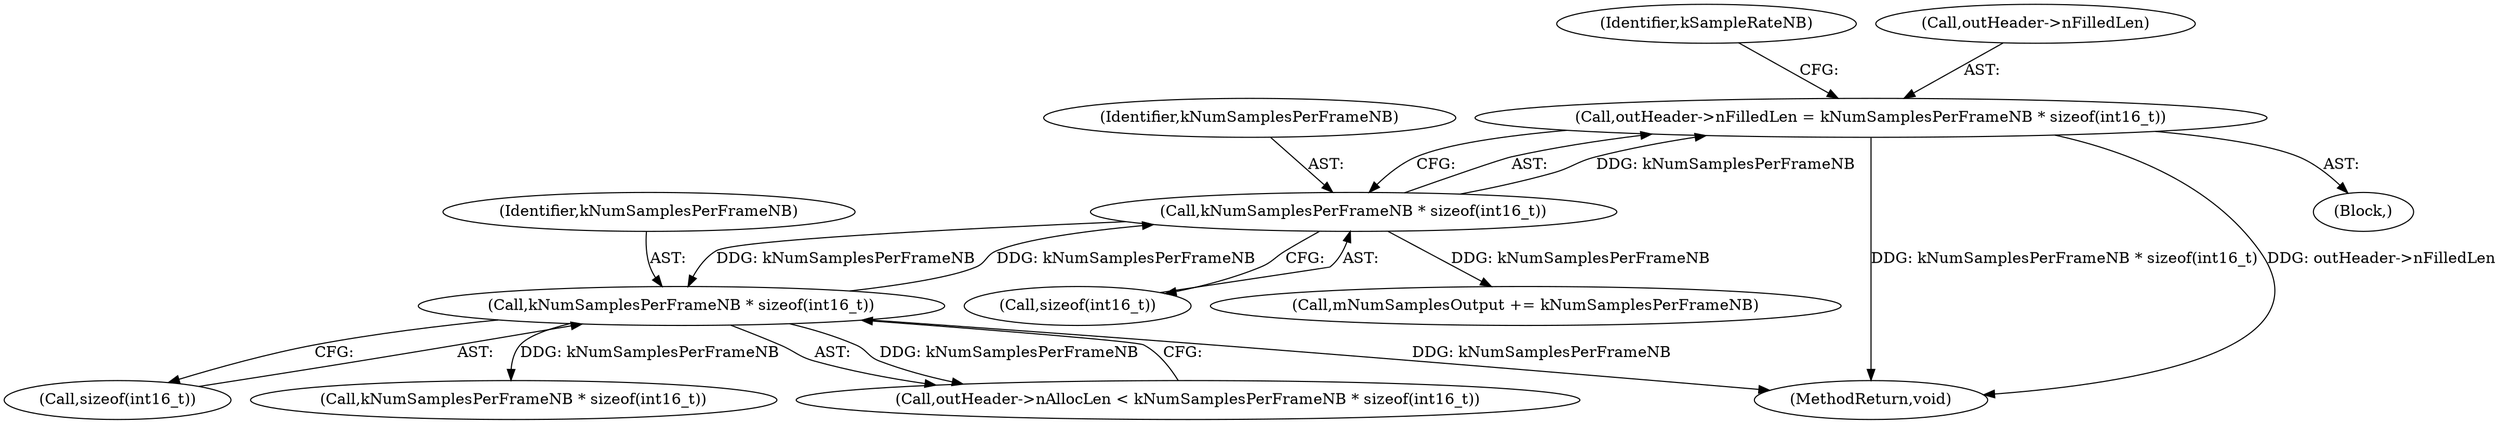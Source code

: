 digraph "0_Android_daa85dac2055b22dabbb3b4e537597e6ab73a866@API" {
"1000565" [label="(Call,outHeader->nFilledLen = kNumSamplesPerFrameNB * sizeof(int16_t))"];
"1000569" [label="(Call,kNumSamplesPerFrameNB * sizeof(int16_t))"];
"1000242" [label="(Call,kNumSamplesPerFrameNB * sizeof(int16_t))"];
"1000244" [label="(Call,sizeof(int16_t))"];
"1000249" [label="(Call,kNumSamplesPerFrameNB * sizeof(int16_t))"];
"1000573" [label="(Identifier,kSampleRateNB)"];
"1000630" [label="(MethodReturn,void)"];
"1000566" [label="(Call,outHeader->nFilledLen)"];
"1000565" [label="(Call,outHeader->nFilledLen = kNumSamplesPerFrameNB * sizeof(int16_t))"];
"1000564" [label="(Block,)"];
"1000571" [label="(Call,sizeof(int16_t))"];
"1000574" [label="(Call,mNumSamplesOutput += kNumSamplesPerFrameNB)"];
"1000238" [label="(Call,outHeader->nAllocLen < kNumSamplesPerFrameNB * sizeof(int16_t))"];
"1000243" [label="(Identifier,kNumSamplesPerFrameNB)"];
"1000570" [label="(Identifier,kNumSamplesPerFrameNB)"];
"1000242" [label="(Call,kNumSamplesPerFrameNB * sizeof(int16_t))"];
"1000569" [label="(Call,kNumSamplesPerFrameNB * sizeof(int16_t))"];
"1000565" -> "1000564"  [label="AST: "];
"1000565" -> "1000569"  [label="CFG: "];
"1000566" -> "1000565"  [label="AST: "];
"1000569" -> "1000565"  [label="AST: "];
"1000573" -> "1000565"  [label="CFG: "];
"1000565" -> "1000630"  [label="DDG: kNumSamplesPerFrameNB * sizeof(int16_t)"];
"1000565" -> "1000630"  [label="DDG: outHeader->nFilledLen"];
"1000569" -> "1000565"  [label="DDG: kNumSamplesPerFrameNB"];
"1000569" -> "1000571"  [label="CFG: "];
"1000570" -> "1000569"  [label="AST: "];
"1000571" -> "1000569"  [label="AST: "];
"1000569" -> "1000242"  [label="DDG: kNumSamplesPerFrameNB"];
"1000242" -> "1000569"  [label="DDG: kNumSamplesPerFrameNB"];
"1000569" -> "1000574"  [label="DDG: kNumSamplesPerFrameNB"];
"1000242" -> "1000238"  [label="AST: "];
"1000242" -> "1000244"  [label="CFG: "];
"1000243" -> "1000242"  [label="AST: "];
"1000244" -> "1000242"  [label="AST: "];
"1000238" -> "1000242"  [label="CFG: "];
"1000242" -> "1000630"  [label="DDG: kNumSamplesPerFrameNB"];
"1000242" -> "1000238"  [label="DDG: kNumSamplesPerFrameNB"];
"1000242" -> "1000249"  [label="DDG: kNumSamplesPerFrameNB"];
}

